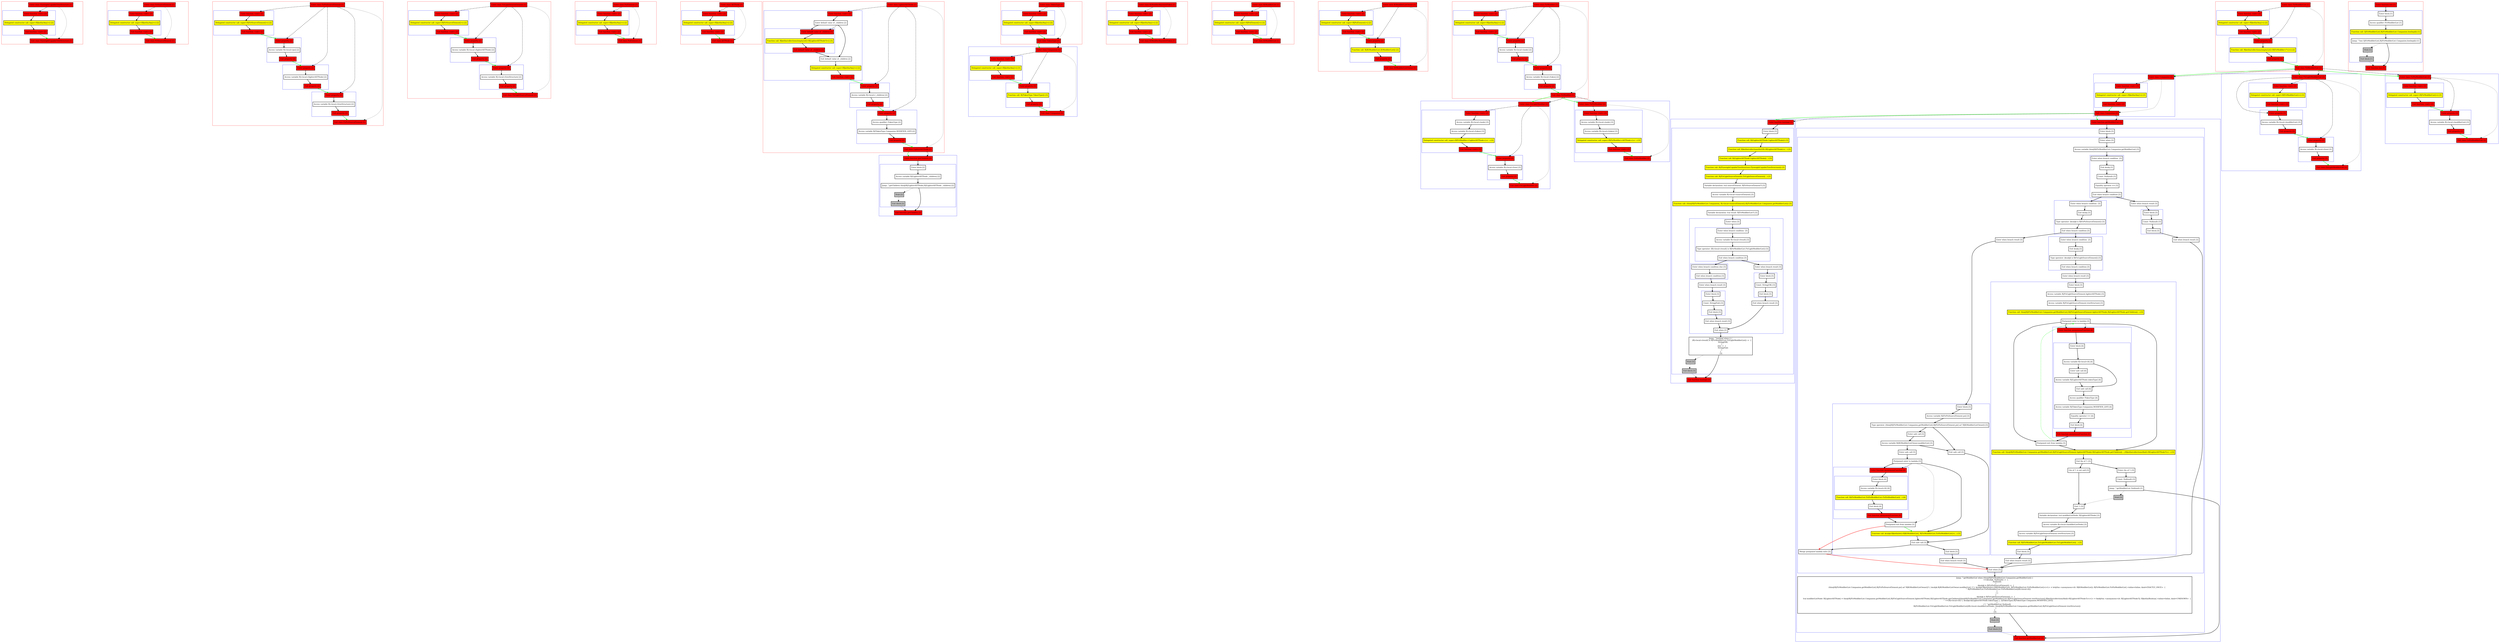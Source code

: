 digraph kt44814_kt {
    graph [nodesep=3]
    node [shape=box penwidth=2]
    edge [penwidth=2]

    subgraph cluster_0 {
        color=red
        0 [label="Enter class FlyweightCapableTreeStructure [1]" style="filled" fillcolor=red];
        subgraph cluster_1 {
            color=blue
            1 [label="Enter function <init> [2]" style="filled" fillcolor=red];
            2 [label="Delegated constructor call: super<R|kotlin/Any|>() [2]" style="filled" fillcolor=yellow];
            3 [label="Exit function <init> [2]" style="filled" fillcolor=red];
        }
        4 [label="Exit class FlyweightCapableTreeStructure [1]" style="filled" fillcolor=red];
    }
    0 -> {4} [style=dotted];
    0 -> {1} [style=dashed];
    1 -> {2};
    2 -> {3};
    3 -> {4} [color=green];

    subgraph cluster_2 {
        color=red
        5 [label="Enter class FirSourceElement [1]" style="filled" fillcolor=red];
        subgraph cluster_3 {
            color=blue
            6 [label="Enter function <init> [2]" style="filled" fillcolor=red];
            7 [label="Delegated constructor call: super<R|kotlin/Any|>() [2]" style="filled" fillcolor=yellow];
            8 [label="Exit function <init> [2]" style="filled" fillcolor=red];
        }
        9 [label="Exit class FirSourceElement [1]" style="filled" fillcolor=red];
    }
    5 -> {9} [style=dotted];
    5 -> {6} [style=dashed];
    6 -> {7};
    7 -> {8};
    8 -> {9} [color=green];

    subgraph cluster_4 {
        color=red
        10 [label="Enter class FirPsiSourceElement [1]" style="filled" fillcolor=red];
        subgraph cluster_5 {
            color=blue
            11 [label="Enter function <init> [2]" style="filled" fillcolor=red];
            12 [label="Delegated constructor call: super<R|FirSourceElement|>() [2]" style="filled" fillcolor=yellow];
            13 [label="Exit function <init> [2]" style="filled" fillcolor=red];
        }
        subgraph cluster_6 {
            color=blue
            14 [label="Enter property [2]" style="filled" fillcolor=red];
            15 [label="Access variable R|<local>/psi| [2]"];
            16 [label="Exit property [2]" style="filled" fillcolor=red];
        }
        subgraph cluster_7 {
            color=blue
            17 [label="Enter property [2]" style="filled" fillcolor=red];
            18 [label="Access variable R|<local>/lighterASTNode| [2]"];
            19 [label="Exit property [2]" style="filled" fillcolor=red];
        }
        subgraph cluster_8 {
            color=blue
            20 [label="Enter property [2]" style="filled" fillcolor=red];
            21 [label="Access variable R|<local>/treeStructure| [2]"];
            22 [label="Exit property [2]" style="filled" fillcolor=red];
        }
        23 [label="Exit class FirPsiSourceElement [1]" style="filled" fillcolor=red];
    }
    10 -> {23} [style=dotted];
    10 -> {11 14 17 20} [style=dashed];
    11 -> {12};
    12 -> {13};
    13 -> {14} [color=green];
    14 -> {15};
    15 -> {16};
    16 -> {17} [color=green];
    17 -> {18};
    18 -> {19};
    19 -> {20} [color=green];
    20 -> {21};
    21 -> {22};
    22 -> {23} [color=green];

    subgraph cluster_9 {
        color=red
        24 [label="Enter class FirLightSourceElement [1]" style="filled" fillcolor=red];
        subgraph cluster_10 {
            color=blue
            25 [label="Enter function <init> [2]" style="filled" fillcolor=red];
            26 [label="Delegated constructor call: super<R|FirSourceElement|>() [2]" style="filled" fillcolor=yellow];
            27 [label="Exit function <init> [2]" style="filled" fillcolor=red];
        }
        subgraph cluster_11 {
            color=blue
            28 [label="Enter property [2]" style="filled" fillcolor=red];
            29 [label="Access variable R|<local>/lighterASTNode| [2]"];
            30 [label="Exit property [2]" style="filled" fillcolor=red];
        }
        subgraph cluster_12 {
            color=blue
            31 [label="Enter property [2]" style="filled" fillcolor=red];
            32 [label="Access variable R|<local>/treeStructure| [2]"];
            33 [label="Exit property [2]" style="filled" fillcolor=red];
        }
        34 [label="Exit class FirLightSourceElement [1]" style="filled" fillcolor=red];
    }
    24 -> {34} [style=dotted];
    24 -> {25 28 31} [style=dashed];
    25 -> {26};
    26 -> {27};
    27 -> {28} [color=green];
    28 -> {29};
    29 -> {30};
    30 -> {31} [color=green];
    31 -> {32};
    32 -> {33};
    33 -> {34} [color=green];

    subgraph cluster_13 {
        color=red
        35 [label="Enter class PsiElement [1]" style="filled" fillcolor=red];
        subgraph cluster_14 {
            color=blue
            36 [label="Enter function <init> [2]" style="filled" fillcolor=red];
            37 [label="Delegated constructor call: super<R|kotlin/Any|>() [2]" style="filled" fillcolor=yellow];
            38 [label="Exit function <init> [2]" style="filled" fillcolor=red];
        }
        39 [label="Exit class PsiElement [1]" style="filled" fillcolor=red];
    }
    35 -> {39} [style=dotted];
    35 -> {36} [style=dashed];
    36 -> {37};
    37 -> {38};
    38 -> {39} [color=green];

    subgraph cluster_15 {
        color=red
        40 [label="Enter class ASTNode [1]" style="filled" fillcolor=red];
        subgraph cluster_16 {
            color=blue
            41 [label="Enter function <init> [2]" style="filled" fillcolor=red];
            42 [label="Delegated constructor call: super<R|kotlin/Any|>() [2]" style="filled" fillcolor=yellow];
            43 [label="Exit function <init> [2]" style="filled" fillcolor=red];
        }
        44 [label="Exit class ASTNode [1]" style="filled" fillcolor=red];
    }
    40 -> {44} [style=dotted];
    40 -> {41} [style=dashed];
    41 -> {42};
    42 -> {43};
    43 -> {44} [color=green];

    subgraph cluster_17 {
        color=red
        45 [label="Enter class LighterASTNode [1]" style="filled" fillcolor=red];
        subgraph cluster_18 {
            color=blue
            46 [label="Enter function <init> [2]" style="filled" fillcolor=red];
            47 [label="Enter default value of _children [2]"];
            subgraph cluster_19 {
                color=blue
                48 [label="Enter default value of _children [3]" style="filled" fillcolor=red];
                49 [label="Function call: R|kotlin/collections/emptyList|<R|LighterASTNode?|>() [3]" style="filled" fillcolor=yellow];
                50 [label="Exit default value of _children [3]" style="filled" fillcolor=red];
            }
            51 [label="Exit default value of _children [2]"];
            52 [label="Delegated constructor call: super<R|kotlin/Any|>() [2]" style="filled" fillcolor=yellow];
            53 [label="Exit function <init> [2]" style="filled" fillcolor=red];
        }
        subgraph cluster_20 {
            color=blue
            54 [label="Enter property [2]" style="filled" fillcolor=red];
            55 [label="Access variable R|<local>/_children| [2]"];
            56 [label="Exit property [2]" style="filled" fillcolor=red];
        }
        subgraph cluster_21 {
            color=blue
            57 [label="Enter property [2]" style="filled" fillcolor=red];
            58 [label="Access qualifier /TokenType [2]"];
            59 [label="Access variable R|/TokenType.Companion.MODIFIER_LIST| [2]"];
            60 [label="Exit property [2]" style="filled" fillcolor=red];
        }
        61 [label="Exit class LighterASTNode [1]" style="filled" fillcolor=red];
    }
    subgraph cluster_22 {
        color=blue
        62 [label="Enter function getChildren [2]" style="filled" fillcolor=red];
        subgraph cluster_23 {
            color=blue
            63 [label="Enter block [2]"];
            64 [label="Access variable R|/LighterASTNode._children| [2]"];
            65 [label="Jump: ^getChildren this@R|/LighterASTNode|.R|/LighterASTNode._children| [2]"];
            66 [label="Stub [2]" style="filled" fillcolor=gray];
            67 [label="Exit block [2]" style="filled" fillcolor=gray];
        }
        68 [label="Exit function getChildren [2]" style="filled" fillcolor=red];
    }
    45 -> {61} [style=dotted];
    45 -> {46 54 57} [style=dashed];
    46 -> {47};
    47 -> {48 51};
    47 -> {48} [style=dashed];
    48 -> {49};
    49 -> {50};
    50 -> {51};
    51 -> {52};
    52 -> {53};
    53 -> {54} [color=green];
    54 -> {55};
    55 -> {56};
    56 -> {57} [color=green];
    57 -> {58};
    58 -> {59};
    59 -> {60};
    60 -> {61} [color=green];
    61 -> {62} [color=green];
    61 -> {62} [style=dashed];
    62 -> {63};
    63 -> {64};
    64 -> {65};
    65 -> {68};
    65 -> {66} [style=dotted];
    66 -> {67} [style=dotted];
    67 -> {68} [style=dotted];

    subgraph cluster_24 {
        color=red
        69 [label="Enter class TokenType [1]" style="filled" fillcolor=red];
        subgraph cluster_25 {
            color=blue
            70 [label="Enter function <init> [2]" style="filled" fillcolor=red];
            71 [label="Delegated constructor call: super<R|kotlin/Any|>() [2]" style="filled" fillcolor=yellow];
            72 [label="Exit function <init> [2]" style="filled" fillcolor=red];
        }
        73 [label="Exit class TokenType [1]" style="filled" fillcolor=red];
    }
    subgraph cluster_26 {
        color=blue
        74 [label="Enter class Companion [2]" style="filled" fillcolor=red];
        subgraph cluster_27 {
            color=blue
            75 [label="Enter function <init> [3]" style="filled" fillcolor=red];
            76 [label="Delegated constructor call: super<R|kotlin/Any|>() [3]" style="filled" fillcolor=yellow];
            77 [label="Exit function <init> [3]" style="filled" fillcolor=red];
        }
        subgraph cluster_28 {
            color=blue
            78 [label="Enter property [3]" style="filled" fillcolor=red];
            79 [label="Function call: R|/TokenType.TokenType|() [3]" style="filled" fillcolor=yellow];
            80 [label="Exit property [3]" style="filled" fillcolor=red];
        }
        81 [label="Exit class Companion [2]" style="filled" fillcolor=red];
    }
    69 -> {73} [style=dotted];
    69 -> {70} [style=dashed];
    70 -> {71};
    71 -> {72};
    72 -> {73} [color=green];
    73 -> {74} [color=green];
    73 -> {74} [style=dashed];
    74 -> {81} [style=dotted];
    74 -> {75 78} [style=dashed];
    75 -> {76};
    76 -> {77};
    77 -> {78} [color=green];
    78 -> {79};
    79 -> {80};
    80 -> {81} [color=green];

    subgraph cluster_29 {
        color=red
        82 [label="Enter class KtModifierKeywordToken [1]" style="filled" fillcolor=red];
        subgraph cluster_30 {
            color=blue
            83 [label="Enter function <init> [2]" style="filled" fillcolor=red];
            84 [label="Delegated constructor call: super<R|kotlin/Any|>() [2]" style="filled" fillcolor=yellow];
            85 [label="Exit function <init> [2]" style="filled" fillcolor=red];
        }
        86 [label="Exit class KtModifierKeywordToken [1]" style="filled" fillcolor=red];
    }
    82 -> {86} [style=dotted];
    82 -> {83} [style=dashed];
    83 -> {84};
    84 -> {85};
    85 -> {86} [color=green];

    subgraph cluster_31 {
        color=red
        87 [label="Enter class KtModifierList [1]" style="filled" fillcolor=red];
        subgraph cluster_32 {
            color=blue
            88 [label="Enter function <init> [2]" style="filled" fillcolor=red];
            89 [label="Delegated constructor call: super<R|PsiElement|>() [2]" style="filled" fillcolor=yellow];
            90 [label="Exit function <init> [2]" style="filled" fillcolor=red];
        }
        91 [label="Exit class KtModifierList [1]" style="filled" fillcolor=red];
    }
    87 -> {91} [style=dotted];
    87 -> {88} [style=dashed];
    88 -> {89};
    89 -> {90};
    90 -> {91} [color=green];

    subgraph cluster_33 {
        color=red
        92 [label="Enter class KtModifierListOwner [1]" style="filled" fillcolor=red];
        subgraph cluster_34 {
            color=blue
            93 [label="Enter function <init> [2]" style="filled" fillcolor=red];
            94 [label="Delegated constructor call: super<R|PsiElement|>() [2]" style="filled" fillcolor=yellow];
            95 [label="Exit function <init> [2]" style="filled" fillcolor=red];
        }
        subgraph cluster_35 {
            color=blue
            96 [label="Enter property [2]" style="filled" fillcolor=red];
            97 [label="Function call: R|/KtModifierList.KtModifierList|() [2]" style="filled" fillcolor=yellow];
            98 [label="Exit property [2]" style="filled" fillcolor=red];
        }
        99 [label="Exit class KtModifierListOwner [1]" style="filled" fillcolor=red];
    }
    92 -> {99} [style=dotted];
    92 -> {93 96} [style=dashed];
    93 -> {94};
    94 -> {95};
    95 -> {96} [color=green];
    96 -> {97};
    97 -> {98};
    98 -> {99} [color=green];

    subgraph cluster_36 {
        color=red
        100 [label="Enter class FirModifier [1]" style="filled" fillcolor=red];
        subgraph cluster_37 {
            color=blue
            101 [label="Enter function <init> [2]" style="filled" fillcolor=red];
            102 [label="Delegated constructor call: super<R|kotlin/Any|>() [2]" style="filled" fillcolor=yellow];
            103 [label="Exit function <init> [2]" style="filled" fillcolor=red];
        }
        subgraph cluster_38 {
            color=blue
            104 [label="Enter property [2]" style="filled" fillcolor=red];
            105 [label="Access variable R|<local>/node| [2]"];
            106 [label="Exit property [2]" style="filled" fillcolor=red];
        }
        subgraph cluster_39 {
            color=blue
            107 [label="Enter property [2]" style="filled" fillcolor=red];
            108 [label="Access variable R|<local>/token| [2]"];
            109 [label="Exit property [2]" style="filled" fillcolor=red];
        }
        110 [label="Exit class FirModifier [1]" style="filled" fillcolor=red];
    }
    subgraph cluster_40 {
        color=blue
        111 [label="Enter class FirLightModifier [2]" style="filled" fillcolor=red];
        subgraph cluster_41 {
            color=blue
            112 [label="Enter function <init> [3]" style="filled" fillcolor=red];
            113 [label="Access variable R|<local>/node| [3]"];
            114 [label="Access variable R|<local>/token| [3]"];
            115 [label="Delegated constructor call: super<R|FirModifier<LighterASTNode>|>(...) [3]" style="filled" fillcolor=yellow];
            116 [label="Exit function <init> [3]" style="filled" fillcolor=red];
        }
        subgraph cluster_42 {
            color=blue
            117 [label="Enter property [3]" style="filled" fillcolor=red];
            118 [label="Access variable R|<local>/tree| [3]"];
            119 [label="Exit property [3]" style="filled" fillcolor=red];
        }
        120 [label="Exit class FirLightModifier [2]" style="filled" fillcolor=red];
    }
    subgraph cluster_43 {
        color=blue
        121 [label="Enter class FirPsiModifier [2]" style="filled" fillcolor=red];
        subgraph cluster_44 {
            color=blue
            122 [label="Enter function <init> [3]" style="filled" fillcolor=red];
            123 [label="Access variable R|<local>/node| [3]"];
            124 [label="Access variable R|<local>/token| [3]"];
            125 [label="Delegated constructor call: super<R|FirModifier<ASTNode>|>(...) [3]" style="filled" fillcolor=yellow];
            126 [label="Exit function <init> [3]" style="filled" fillcolor=red];
        }
        127 [label="Exit class FirPsiModifier [2]" style="filled" fillcolor=red];
    }
    100 -> {110} [style=dotted];
    100 -> {101 104 107} [style=dashed];
    101 -> {102};
    102 -> {103};
    103 -> {104} [color=green];
    104 -> {105};
    105 -> {106};
    106 -> {107} [color=green];
    107 -> {108};
    108 -> {109};
    109 -> {110} [color=green];
    110 -> {111 121} [color=green];
    110 -> {111 121} [style=dashed];
    111 -> {120} [style=dotted];
    111 -> {112 117} [style=dashed];
    112 -> {113};
    113 -> {114};
    114 -> {115};
    115 -> {116};
    116 -> {117} [color=green];
    117 -> {118};
    118 -> {119};
    119 -> {120} [color=green];
    121 -> {127} [style=dotted];
    121 -> {122} [style=dashed];
    122 -> {123};
    123 -> {124};
    124 -> {125};
    125 -> {126};
    126 -> {127} [color=green];

    subgraph cluster_45 {
        color=red
        128 [label="Enter class FirModifierList [1]" style="filled" fillcolor=red];
        subgraph cluster_46 {
            color=blue
            129 [label="Enter function <init> [2]" style="filled" fillcolor=red];
            130 [label="Delegated constructor call: super<R|kotlin/Any|>() [2]" style="filled" fillcolor=yellow];
            131 [label="Exit function <init> [2]" style="filled" fillcolor=red];
        }
        subgraph cluster_47 {
            color=blue
            132 [label="Enter property [2]" style="filled" fillcolor=red];
            133 [label="Function call: R|kotlin/collections/emptyList|<R|FirModifier<*>|>() [2]" style="filled" fillcolor=yellow];
            134 [label="Exit property [2]" style="filled" fillcolor=red];
        }
        135 [label="Exit class FirModifierList [1]" style="filled" fillcolor=red];
    }
    subgraph cluster_48 {
        color=blue
        136 [label="Enter class Companion [2]" style="filled" fillcolor=red];
        subgraph cluster_49 {
            color=blue
            137 [label="Enter function <init> [3]" style="filled" fillcolor=red];
            138 [label="Delegated constructor call: super<R|kotlin/Any|>() [3]" style="filled" fillcolor=yellow];
            139 [label="Exit function <init> [3]" style="filled" fillcolor=red];
        }
        140 [label="Exit class Companion [2]" style="filled" fillcolor=red];
    }
    subgraph cluster_50 {
        color=blue
        141 [label="Enter function boxImpl [3]" style="filled" fillcolor=red];
        subgraph cluster_51 {
            color=blue
            142 [label="Enter block [3]"];
            143 [label="Function call: R|/LighterASTNode.LighterASTNode|() [3]" style="filled" fillcolor=yellow];
            144 [label="Function call: R|kotlin/collections/listOf|<R|LighterASTNode|>(...) [3]" style="filled" fillcolor=yellow];
            145 [label="Function call: R|/LighterASTNode.LighterASTNode|(...) [3]" style="filled" fillcolor=yellow];
            146 [label="Function call: R|/FlyweightCapableTreeStructure.FlyweightCapableTreeStructure|() [3]" style="filled" fillcolor=yellow];
            147 [label="Function call: R|/FirLightSourceElement.FirLightSourceElement|(...) [3]" style="filled" fillcolor=yellow];
            148 [label="Variable declaration: lval sourceElement: R|FirSourceElement?| [3]"];
            149 [label="Access variable R|<local>/sourceElement| [3]"];
            150 [label="Function call: (this@R|/FirModifierList.Companion|, R|<local>/sourceElement|).R|/FirModifierList.Companion.getModifierList|() [3]" style="filled" fillcolor=yellow];
            151 [label="Variable declaration: lval result: R|FirModifierList?| [3]"];
            subgraph cluster_52 {
                color=blue
                152 [label="Enter when [3]"];
                subgraph cluster_53 {
                    color=blue
                    153 [label="Enter when branch condition  [3]"];
                    154 [label="Access variable R|<local>/result| [3]"];
                    155 [label="Type operator: (R|<local>/result| is R|FirModifierList.FirLightModifierList|) [3]"];
                    156 [label="Exit when branch condition [3]"];
                }
                subgraph cluster_54 {
                    color=blue
                    157 [label="Enter when branch condition else [3]"];
                    158 [label="Exit when branch condition [3]"];
                }
                159 [label="Enter when branch result [3]"];
                subgraph cluster_55 {
                    color=blue
                    160 [label="Enter block [3]"];
                    161 [label="Const: String(Fail) [3]"];
                    162 [label="Exit block [3]"];
                }
                163 [label="Exit when branch result [3]"];
                164 [label="Enter when branch result [3]"];
                subgraph cluster_56 {
                    color=blue
                    165 [label="Enter block [3]"];
                    166 [label="Const: String(OK) [3]"];
                    167 [label="Exit block [3]"];
                }
                168 [label="Exit when branch result [3]"];
                169 [label="Exit when [3]"];
            }
            170 [label="Jump: ^boxImpl when () {
    (R|<local>/result| is R|FirModifierList.FirLightModifierList|) ->  {
        String(OK)
    }
    else ->  {
        String(Fail)
    }
}
 [3]"];
            171 [label="Stub [3]" style="filled" fillcolor=gray];
            172 [label="Exit block [3]" style="filled" fillcolor=gray];
        }
        173 [label="Exit function boxImpl [3]" style="filled" fillcolor=red];
    }
    subgraph cluster_57 {
        color=blue
        174 [label="Enter function getModifierList [3]" style="filled" fillcolor=red];
        subgraph cluster_58 {
            color=blue
            175 [label="Enter block [3]"];
            subgraph cluster_59 {
                color=blue
                176 [label="Enter when [3]"];
                177 [label="Access variable this@R|/FirModifierList.Companion.getModifierList| [3]"];
                subgraph cluster_60 {
                    color=blue
                    178 [label="Enter when branch condition  [3]"];
                    179 [label="Exit $subj [3]"];
                    180 [label="Const: Null(null) [3]"];
                    181 [label="Equality operator == [3]"];
                    182 [label="Exit when branch condition [3]"];
                }
                subgraph cluster_61 {
                    color=blue
                    183 [label="Enter when branch condition  [3]"];
                    184 [label="Exit $subj [3]"];
                    185 [label="Type operator: ($subj$ is R|FirPsiSourceElement|) [3]"];
                    186 [label="Exit when branch condition [3]"];
                }
                subgraph cluster_62 {
                    color=blue
                    187 [label="Enter when branch condition  [3]"];
                    188 [label="Exit $subj [3]"];
                    189 [label="Type operator: ($subj$ is R|FirLightSourceElement|) [3]"];
                    190 [label="Exit when branch condition [3]"];
                }
                191 [label="Enter when branch result [3]"];
                subgraph cluster_63 {
                    color=blue
                    192 [label="Enter block [3]"];
                    193 [label="Access variable R|/FirLightSourceElement.lighterASTNode| [3]"];
                    194 [label="Access variable R|/FirLightSourceElement.treeStructure| [3]"];
                    195 [label="Function call: this@R|/FirModifierList.Companion.getModifierList|.R|/FirLightSourceElement.lighterASTNode|.R|/LighterASTNode.getChildren|(...) [3]" style="filled" fillcolor=yellow];
                    196 [label="Postponed enter to lambda [3]"];
                    subgraph cluster_64 {
                        color=blue
                        197 [label="Enter function anonymousFunction [4]" style="filled" fillcolor=red];
                        subgraph cluster_65 {
                            color=blue
                            198 [label="Enter block [4]"];
                            199 [label="Access variable R|<local>/it| [4]"];
                            200 [label="Enter safe call [4]"];
                            201 [label="Access variable R|/LighterASTNode.tokenType| [4]"];
                            202 [label="Exit safe call [4]"];
                            203 [label="Access qualifier /TokenType [4]"];
                            204 [label="Access variable R|/TokenType.Companion.MODIFIER_LIST| [4]"];
                            205 [label="Equality operator == [4]"];
                            206 [label="Exit block [4]"];
                        }
                        207 [label="Exit function anonymousFunction [4]" style="filled" fillcolor=red];
                    }
                    208 [label="Postponed exit from lambda [3]"];
                    209 [label="Function call: this@R|/FirModifierList.Companion.getModifierList|.R|/FirLightSourceElement.lighterASTNode|.R|/LighterASTNode.getChildren|(...).R|kotlin/collections/find|<R|LighterASTNode?|>(...) [3]" style="filled" fillcolor=yellow];
                    210 [label="Exit lhs of ?: [3]"];
                    211 [label="Enter rhs of ?: [3]"];
                    212 [label="Const: Null(null) [3]"];
                    213 [label="Jump: ^getModifierList Null(null) [3]"];
                    214 [label="Stub [3]" style="filled" fillcolor=gray];
                    215 [label="Lhs of ?: is not null [3]"];
                    216 [label="Exit ?: [3]"];
                    217 [label="Variable declaration: lval modifierListNode: R|LighterASTNode| [3]"];
                    218 [label="Access variable R|<local>/modifierListNode| [3]"];
                    219 [label="Access variable R|/FirLightSourceElement.treeStructure| [3]"];
                    220 [label="Function call: R|/FirModifierList.FirLightModifierList.FirLightModifierList|(...) [3]" style="filled" fillcolor=yellow];
                    221 [label="Exit block [3]"];
                }
                222 [label="Exit when branch result [3]"];
                223 [label="Enter when branch result [3]"];
                subgraph cluster_66 {
                    color=blue
                    224 [label="Enter block [3]"];
                    225 [label="Access variable R|/FirPsiSourceElement.psi| [3]"];
                    226 [label="Type operator: (this@R|/FirModifierList.Companion.getModifierList|.R|/FirPsiSourceElement.psi| as? R|KtModifierListOwner|) [3]"];
                    227 [label="Enter safe call [3]"];
                    228 [label="Access variable R|/KtModifierListOwner.modifierList| [3]"];
                    229 [label="Enter safe call [3]"];
                    230 [label="Postponed enter to lambda [3]"];
                    subgraph cluster_67 {
                        color=blue
                        231 [label="Enter function anonymousFunction [4]" style="filled" fillcolor=red];
                        subgraph cluster_68 {
                            color=blue
                            232 [label="Enter block [4]"];
                            233 [label="Access variable R|<local>/it| [4]"];
                            234 [label="Function call: R|/FirModifierList.FirPsiModifierList.FirPsiModifierList|(...) [4]" style="filled" fillcolor=yellow];
                            235 [label="Exit block [4]"];
                        }
                        236 [label="Exit function anonymousFunction [4]" style="filled" fillcolor=red];
                    }
                    237 [label="Postponed exit from lambda [3]"];
                    238 [label="Function call: $subj$.R|kotlin/let|<R|KtModifierList|, R|FirModifierList.FirPsiModifierList|>(...) [3]" style="filled" fillcolor=yellow];
                    239 [label="Exit safe call [3]"];
                    240 [label="Exit safe call [3]"];
                    241 [label="Exit block [3]"];
                }
                242 [label="Exit when branch result [3]"];
                243 [label="Merge postponed lambda exits [3]"];
                244 [label="Enter when branch result [3]"];
                subgraph cluster_69 {
                    color=blue
                    245 [label="Enter block [3]"];
                    246 [label="Const: Null(null) [3]"];
                    247 [label="Exit block [3]"];
                }
                248 [label="Exit when branch result [3]"];
                249 [label="Exit when [3]"];
            }
            250 [label="Jump: ^getModifierList when (this@R|/FirModifierList.Companion.getModifierList|) {
    ==($subj$, Null(null)) ->  {
        Null(null)
    }
    ($subj$ is R|FirPsiSourceElement|) ->  {
        (this@R|/FirModifierList.Companion.getModifierList|.R|/FirPsiSourceElement.psi| as? R|KtModifierListOwner|)?.{ $subj$.R|/KtModifierListOwner.modifierList| }?.{ $subj$.R|kotlin/let|<R|KtModifierList|, R|FirModifierList.FirPsiModifierList|>(<L> = let@fun <anonymous>(it: R|KtModifierList|): R|FirModifierList.FirPsiModifierList| <inline=Inline, kind=EXACTLY_ONCE>  {
            ^ R|/FirModifierList.FirPsiModifierList.FirPsiModifierList|(R|<local>/it|)
        }
        ) }
    }
    ($subj$ is R|FirLightSourceElement|) ->  {
        lval modifierListNode: R|LighterASTNode| = this@R|/FirModifierList.Companion.getModifierList|.R|/FirLightSourceElement.lighterASTNode|.R|/LighterASTNode.getChildren|(this@R|/FirModifierList.Companion.getModifierList|.R|/FirLightSourceElement.treeStructure|).R|kotlin/collections/find|<R|LighterASTNode?|>(<L> = find@fun <anonymous>(it: R|LighterASTNode?|): R|kotlin/Boolean| <inline=Inline, kind=UNKNOWN>  {
            ^ ==(R|<local>/it|?.{ $subj$.R|/LighterASTNode.tokenType| }, Q|TokenType|.R|/TokenType.Companion.MODIFIER_LIST|)
        }
        ) ?: ^getModifierList Null(null)
        R|/FirModifierList.FirLightModifierList.FirLightModifierList|(R|<local>/modifierListNode|, this@R|/FirModifierList.Companion.getModifierList|.R|/FirLightSourceElement.treeStructure|)
    }
}
 [3]"];
            251 [label="Stub [3]" style="filled" fillcolor=gray];
            252 [label="Exit block [3]" style="filled" fillcolor=gray];
        }
        253 [label="Exit function getModifierList [3]" style="filled" fillcolor=red];
    }
    subgraph cluster_70 {
        color=blue
        254 [label="Enter class FirLightModifierList [2]" style="filled" fillcolor=red];
        subgraph cluster_71 {
            color=blue
            255 [label="Enter function <init> [3]" style="filled" fillcolor=red];
            256 [label="Delegated constructor call: super<R|FirModifierList|>() [3]" style="filled" fillcolor=yellow];
            257 [label="Exit function <init> [3]" style="filled" fillcolor=red];
        }
        subgraph cluster_72 {
            color=blue
            258 [label="Enter property [3]" style="filled" fillcolor=red];
            259 [label="Access variable R|<local>/modifierList| [3]"];
            260 [label="Exit property [3]" style="filled" fillcolor=red];
        }
        subgraph cluster_73 {
            color=blue
            261 [label="Enter property [3]" style="filled" fillcolor=red];
            262 [label="Access variable R|<local>/tree| [3]"];
            263 [label="Exit property [3]" style="filled" fillcolor=red];
        }
        264 [label="Exit class FirLightModifierList [2]" style="filled" fillcolor=red];
    }
    subgraph cluster_74 {
        color=blue
        265 [label="Enter class FirPsiModifierList [2]" style="filled" fillcolor=red];
        subgraph cluster_75 {
            color=blue
            266 [label="Enter function <init> [3]" style="filled" fillcolor=red];
            267 [label="Delegated constructor call: super<R|FirModifierList|>() [3]" style="filled" fillcolor=yellow];
            268 [label="Exit function <init> [3]" style="filled" fillcolor=red];
        }
        subgraph cluster_76 {
            color=blue
            269 [label="Enter property [3]" style="filled" fillcolor=red];
            270 [label="Access variable R|<local>/modifierList| [3]"];
            271 [label="Exit property [3]" style="filled" fillcolor=red];
        }
        272 [label="Exit class FirPsiModifierList [2]" style="filled" fillcolor=red];
    }
    128 -> {135} [style=dotted];
    128 -> {129 132} [style=dashed];
    129 -> {130};
    130 -> {131};
    131 -> {132} [color=green];
    132 -> {133};
    133 -> {134};
    134 -> {135} [color=green];
    135 -> {136 254 265} [color=green];
    135 -> {136 254 265} [style=dashed];
    136 -> {140} [style=dotted];
    136 -> {137} [style=dashed];
    137 -> {138};
    138 -> {139};
    139 -> {140} [color=green];
    140 -> {141 174} [color=green];
    140 -> {141 174} [style=dashed];
    141 -> {142};
    142 -> {143};
    143 -> {144};
    144 -> {145};
    145 -> {146};
    146 -> {147};
    147 -> {148};
    148 -> {149};
    149 -> {150};
    150 -> {151};
    151 -> {152};
    152 -> {153};
    153 -> {154};
    154 -> {155};
    155 -> {156};
    156 -> {157 164};
    157 -> {158};
    158 -> {159};
    159 -> {160};
    160 -> {161};
    161 -> {162};
    162 -> {163};
    163 -> {169};
    164 -> {165};
    165 -> {166};
    166 -> {167};
    167 -> {168};
    168 -> {169};
    169 -> {170};
    170 -> {173};
    170 -> {171} [style=dotted];
    171 -> {172} [style=dotted];
    172 -> {173} [style=dotted];
    174 -> {175};
    175 -> {176};
    176 -> {177};
    177 -> {178};
    178 -> {179};
    179 -> {180};
    180 -> {181};
    181 -> {182};
    182 -> {183 244};
    183 -> {184};
    184 -> {185};
    185 -> {186};
    186 -> {187 223};
    187 -> {188};
    188 -> {189};
    189 -> {190};
    190 -> {191};
    191 -> {192};
    192 -> {193};
    193 -> {194};
    194 -> {195};
    195 -> {196};
    196 -> {197 208 209};
    196 -> {197} [style=dashed];
    197 -> {198};
    198 -> {199};
    199 -> {200 202};
    200 -> {201};
    201 -> {202};
    202 -> {203};
    203 -> {204};
    204 -> {205};
    205 -> {206};
    206 -> {207};
    207 -> {208};
    208 -> {209};
    208 -> {196} [color=green style=dashed];
    209 -> {210};
    210 -> {211 215};
    211 -> {212};
    212 -> {213};
    213 -> {253};
    213 -> {214} [style=dotted];
    214 -> {216} [style=dotted];
    215 -> {216};
    216 -> {217};
    217 -> {218};
    218 -> {219};
    219 -> {220};
    220 -> {221};
    221 -> {222};
    222 -> {249};
    223 -> {224};
    224 -> {225};
    225 -> {226};
    226 -> {227 239};
    227 -> {228};
    228 -> {229 239};
    229 -> {230};
    230 -> {231 238};
    230 -> {237} [style=dotted];
    230 -> {231} [style=dashed];
    231 -> {232};
    232 -> {233};
    233 -> {234};
    234 -> {235};
    235 -> {236};
    236 -> {237};
    237 -> {238} [color=green];
    237 -> {243} [color=red];
    238 -> {240};
    239 -> {240};
    240 -> {241 243};
    241 -> {242};
    242 -> {249};
    243 -> {249} [color=red];
    244 -> {245};
    245 -> {246};
    246 -> {247};
    247 -> {248};
    248 -> {249};
    249 -> {250};
    250 -> {253};
    250 -> {251} [style=dotted];
    251 -> {252} [style=dotted];
    252 -> {253} [style=dotted];
    254 -> {264} [style=dotted];
    254 -> {255 258 261} [style=dashed];
    255 -> {256};
    256 -> {257};
    257 -> {258} [color=green];
    258 -> {259};
    259 -> {260};
    260 -> {261} [color=green];
    261 -> {262};
    262 -> {263};
    263 -> {264} [color=green];
    265 -> {272} [style=dotted];
    265 -> {266 269} [style=dashed];
    266 -> {267};
    267 -> {268};
    268 -> {269} [color=green];
    269 -> {270};
    270 -> {271};
    271 -> {272} [color=green];

    subgraph cluster_77 {
        color=red
        273 [label="Enter function box [1]" style="filled" fillcolor=red];
        subgraph cluster_78 {
            color=blue
            274 [label="Enter block [1]"];
            275 [label="Access qualifier /FirModifierList [1]"];
            276 [label="Function call: Q|FirModifierList|.R|/FirModifierList.Companion.boxImpl|() [1]" style="filled" fillcolor=yellow];
            277 [label="Jump: ^box Q|FirModifierList|.R|/FirModifierList.Companion.boxImpl|() [1]"];
            278 [label="Stub [1]" style="filled" fillcolor=gray];
            279 [label="Exit block [1]" style="filled" fillcolor=gray];
        }
        280 [label="Exit function box [1]" style="filled" fillcolor=red];
    }
    273 -> {274};
    274 -> {275};
    275 -> {276};
    276 -> {277};
    277 -> {280};
    277 -> {278} [style=dotted];
    278 -> {279} [style=dotted];
    279 -> {280} [style=dotted];

}
